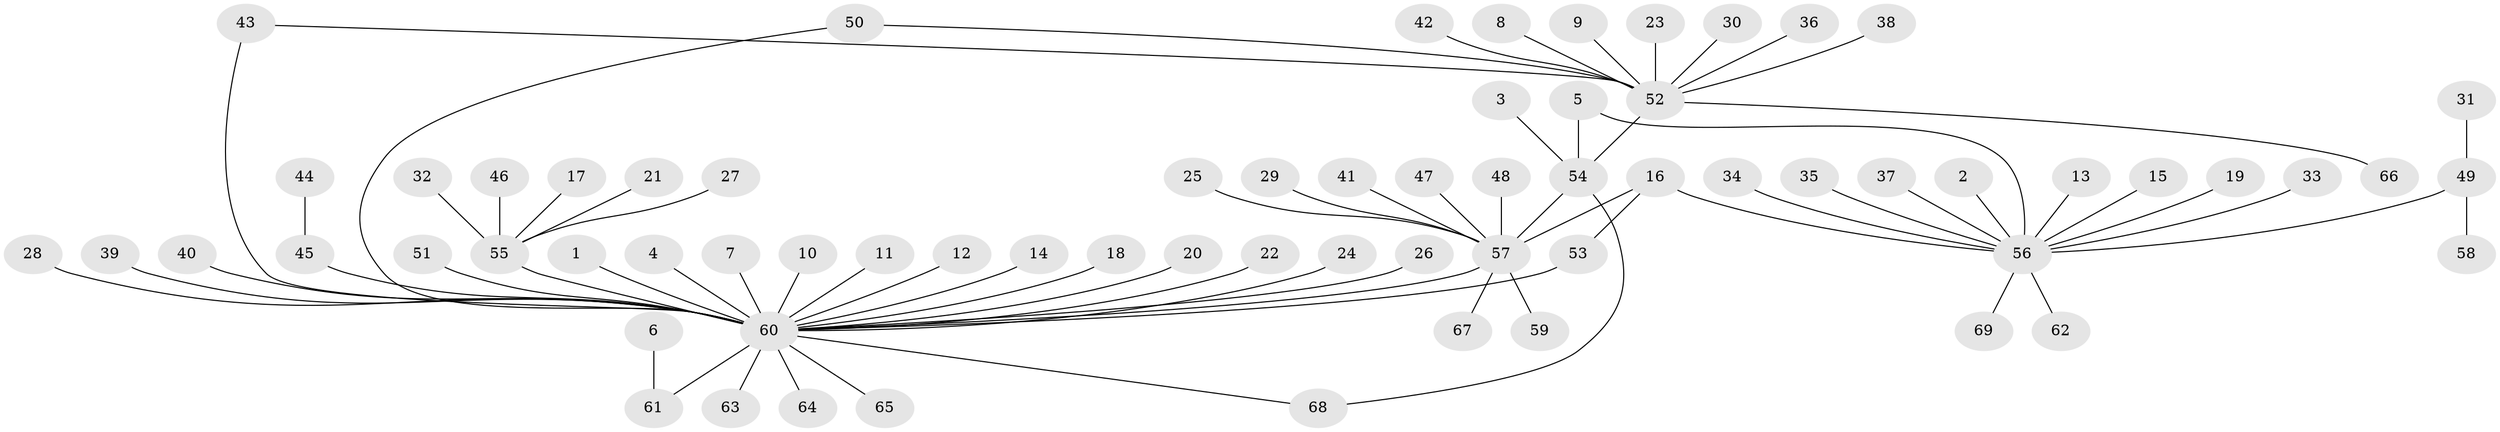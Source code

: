 // original degree distribution, {1: 0.6642335766423357, 31: 0.0072992700729927005, 2: 0.18248175182481752, 10: 0.0072992700729927005, 13: 0.014598540145985401, 8: 0.0072992700729927005, 6: 0.0072992700729927005, 17: 0.0072992700729927005, 3: 0.072992700729927, 4: 0.021897810218978103, 5: 0.0072992700729927005}
// Generated by graph-tools (version 1.1) at 2025/50/03/09/25 03:50:00]
// undirected, 69 vertices, 73 edges
graph export_dot {
graph [start="1"]
  node [color=gray90,style=filled];
  1;
  2;
  3;
  4;
  5;
  6;
  7;
  8;
  9;
  10;
  11;
  12;
  13;
  14;
  15;
  16;
  17;
  18;
  19;
  20;
  21;
  22;
  23;
  24;
  25;
  26;
  27;
  28;
  29;
  30;
  31;
  32;
  33;
  34;
  35;
  36;
  37;
  38;
  39;
  40;
  41;
  42;
  43;
  44;
  45;
  46;
  47;
  48;
  49;
  50;
  51;
  52;
  53;
  54;
  55;
  56;
  57;
  58;
  59;
  60;
  61;
  62;
  63;
  64;
  65;
  66;
  67;
  68;
  69;
  1 -- 60 [weight=1.0];
  2 -- 56 [weight=1.0];
  3 -- 54 [weight=1.0];
  4 -- 60 [weight=1.0];
  5 -- 54 [weight=1.0];
  5 -- 56 [weight=1.0];
  6 -- 61 [weight=1.0];
  7 -- 60 [weight=1.0];
  8 -- 52 [weight=1.0];
  9 -- 52 [weight=1.0];
  10 -- 60 [weight=1.0];
  11 -- 60 [weight=1.0];
  12 -- 60 [weight=1.0];
  13 -- 56 [weight=1.0];
  14 -- 60 [weight=1.0];
  15 -- 56 [weight=1.0];
  16 -- 53 [weight=1.0];
  16 -- 56 [weight=1.0];
  16 -- 57 [weight=1.0];
  17 -- 55 [weight=1.0];
  18 -- 60 [weight=1.0];
  19 -- 56 [weight=1.0];
  20 -- 60 [weight=1.0];
  21 -- 55 [weight=1.0];
  22 -- 60 [weight=1.0];
  23 -- 52 [weight=1.0];
  24 -- 60 [weight=1.0];
  25 -- 57 [weight=1.0];
  26 -- 60 [weight=1.0];
  27 -- 55 [weight=1.0];
  28 -- 60 [weight=1.0];
  29 -- 57 [weight=1.0];
  30 -- 52 [weight=1.0];
  31 -- 49 [weight=1.0];
  32 -- 55 [weight=1.0];
  33 -- 56 [weight=1.0];
  34 -- 56 [weight=1.0];
  35 -- 56 [weight=1.0];
  36 -- 52 [weight=1.0];
  37 -- 56 [weight=1.0];
  38 -- 52 [weight=1.0];
  39 -- 60 [weight=1.0];
  40 -- 60 [weight=1.0];
  41 -- 57 [weight=1.0];
  42 -- 52 [weight=1.0];
  43 -- 52 [weight=1.0];
  43 -- 60 [weight=2.0];
  44 -- 45 [weight=1.0];
  45 -- 60 [weight=1.0];
  46 -- 55 [weight=1.0];
  47 -- 57 [weight=1.0];
  48 -- 57 [weight=1.0];
  49 -- 56 [weight=1.0];
  49 -- 58 [weight=1.0];
  50 -- 52 [weight=1.0];
  50 -- 60 [weight=1.0];
  51 -- 60 [weight=1.0];
  52 -- 54 [weight=1.0];
  52 -- 66 [weight=1.0];
  53 -- 60 [weight=1.0];
  54 -- 57 [weight=1.0];
  54 -- 68 [weight=1.0];
  55 -- 60 [weight=1.0];
  56 -- 62 [weight=1.0];
  56 -- 69 [weight=1.0];
  57 -- 59 [weight=1.0];
  57 -- 60 [weight=1.0];
  57 -- 67 [weight=1.0];
  60 -- 61 [weight=1.0];
  60 -- 63 [weight=1.0];
  60 -- 64 [weight=1.0];
  60 -- 65 [weight=1.0];
  60 -- 68 [weight=1.0];
}
